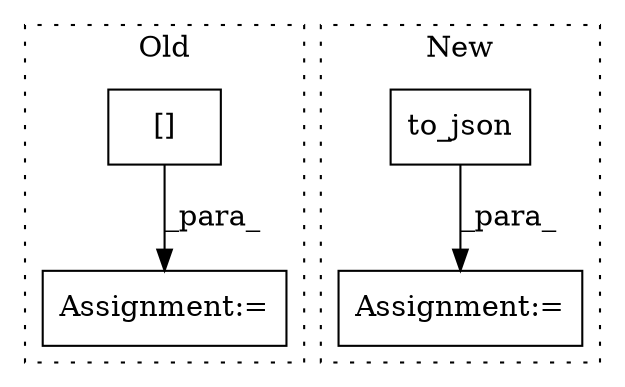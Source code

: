 digraph G {
subgraph cluster0 {
1 [label="[]" a="2" s="1132,1146" l="13,1" shape="box"];
4 [label="Assignment:=" a="7" s="1131" l="1" shape="box"];
label = "Old";
style="dotted";
}
subgraph cluster1 {
2 [label="to_json" a="32" s="1154" l="9" shape="box"];
3 [label="Assignment:=" a="7" s="1141" l="1" shape="box"];
label = "New";
style="dotted";
}
1 -> 4 [label="_para_"];
2 -> 3 [label="_para_"];
}